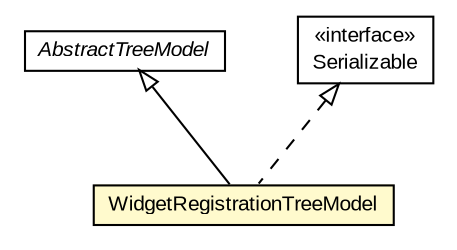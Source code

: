 #!/usr/local/bin/dot
#
# Class diagram 
# Generated by UMLGraph version 5.3 (http://www.umlgraph.org/)
#

digraph G {
	edge [fontname="arial",fontsize=10,labelfontname="arial",labelfontsize=10];
	node [fontname="arial",fontsize=10,shape=plaintext];
	nodesep=0.25;
	ranksep=0.5;
	// context.arch.logging.WidgetRegistrationTreeModel
	c118980 [label=<<table title="context.arch.logging.WidgetRegistrationTreeModel" border="0" cellborder="1" cellspacing="0" cellpadding="2" port="p" bgcolor="lemonChiffon" href="./WidgetRegistrationTreeModel.html">
		<tr><td><table border="0" cellspacing="0" cellpadding="1">
<tr><td align="center" balign="center"> WidgetRegistrationTreeModel </td></tr>
		</table></td></tr>
		</table>>, fontname="arial", fontcolor="black", fontsize=10.0];
	// context.arch.logging.AbstractTreeModel
	c119003 [label=<<table title="context.arch.logging.AbstractTreeModel" border="0" cellborder="1" cellspacing="0" cellpadding="2" port="p" href="./AbstractTreeModel.html">
		<tr><td><table border="0" cellspacing="0" cellpadding="1">
<tr><td align="center" balign="center"><font face="arial italic"> AbstractTreeModel </font></td></tr>
		</table></td></tr>
		</table>>, fontname="arial", fontcolor="black", fontsize=10.0];
	//context.arch.logging.WidgetRegistrationTreeModel extends context.arch.logging.AbstractTreeModel
	c119003:p -> c118980:p [dir=back,arrowtail=empty];
	//context.arch.logging.WidgetRegistrationTreeModel implements java.io.Serializable
	c119104:p -> c118980:p [dir=back,arrowtail=empty,style=dashed];
	// java.io.Serializable
	c119104 [label=<<table title="java.io.Serializable" border="0" cellborder="1" cellspacing="0" cellpadding="2" port="p" href="http://java.sun.com/j2se/1.4.2/docs/api/java/io/Serializable.html">
		<tr><td><table border="0" cellspacing="0" cellpadding="1">
<tr><td align="center" balign="center"> &#171;interface&#187; </td></tr>
<tr><td align="center" balign="center"> Serializable </td></tr>
		</table></td></tr>
		</table>>, fontname="arial", fontcolor="black", fontsize=10.0];
}

